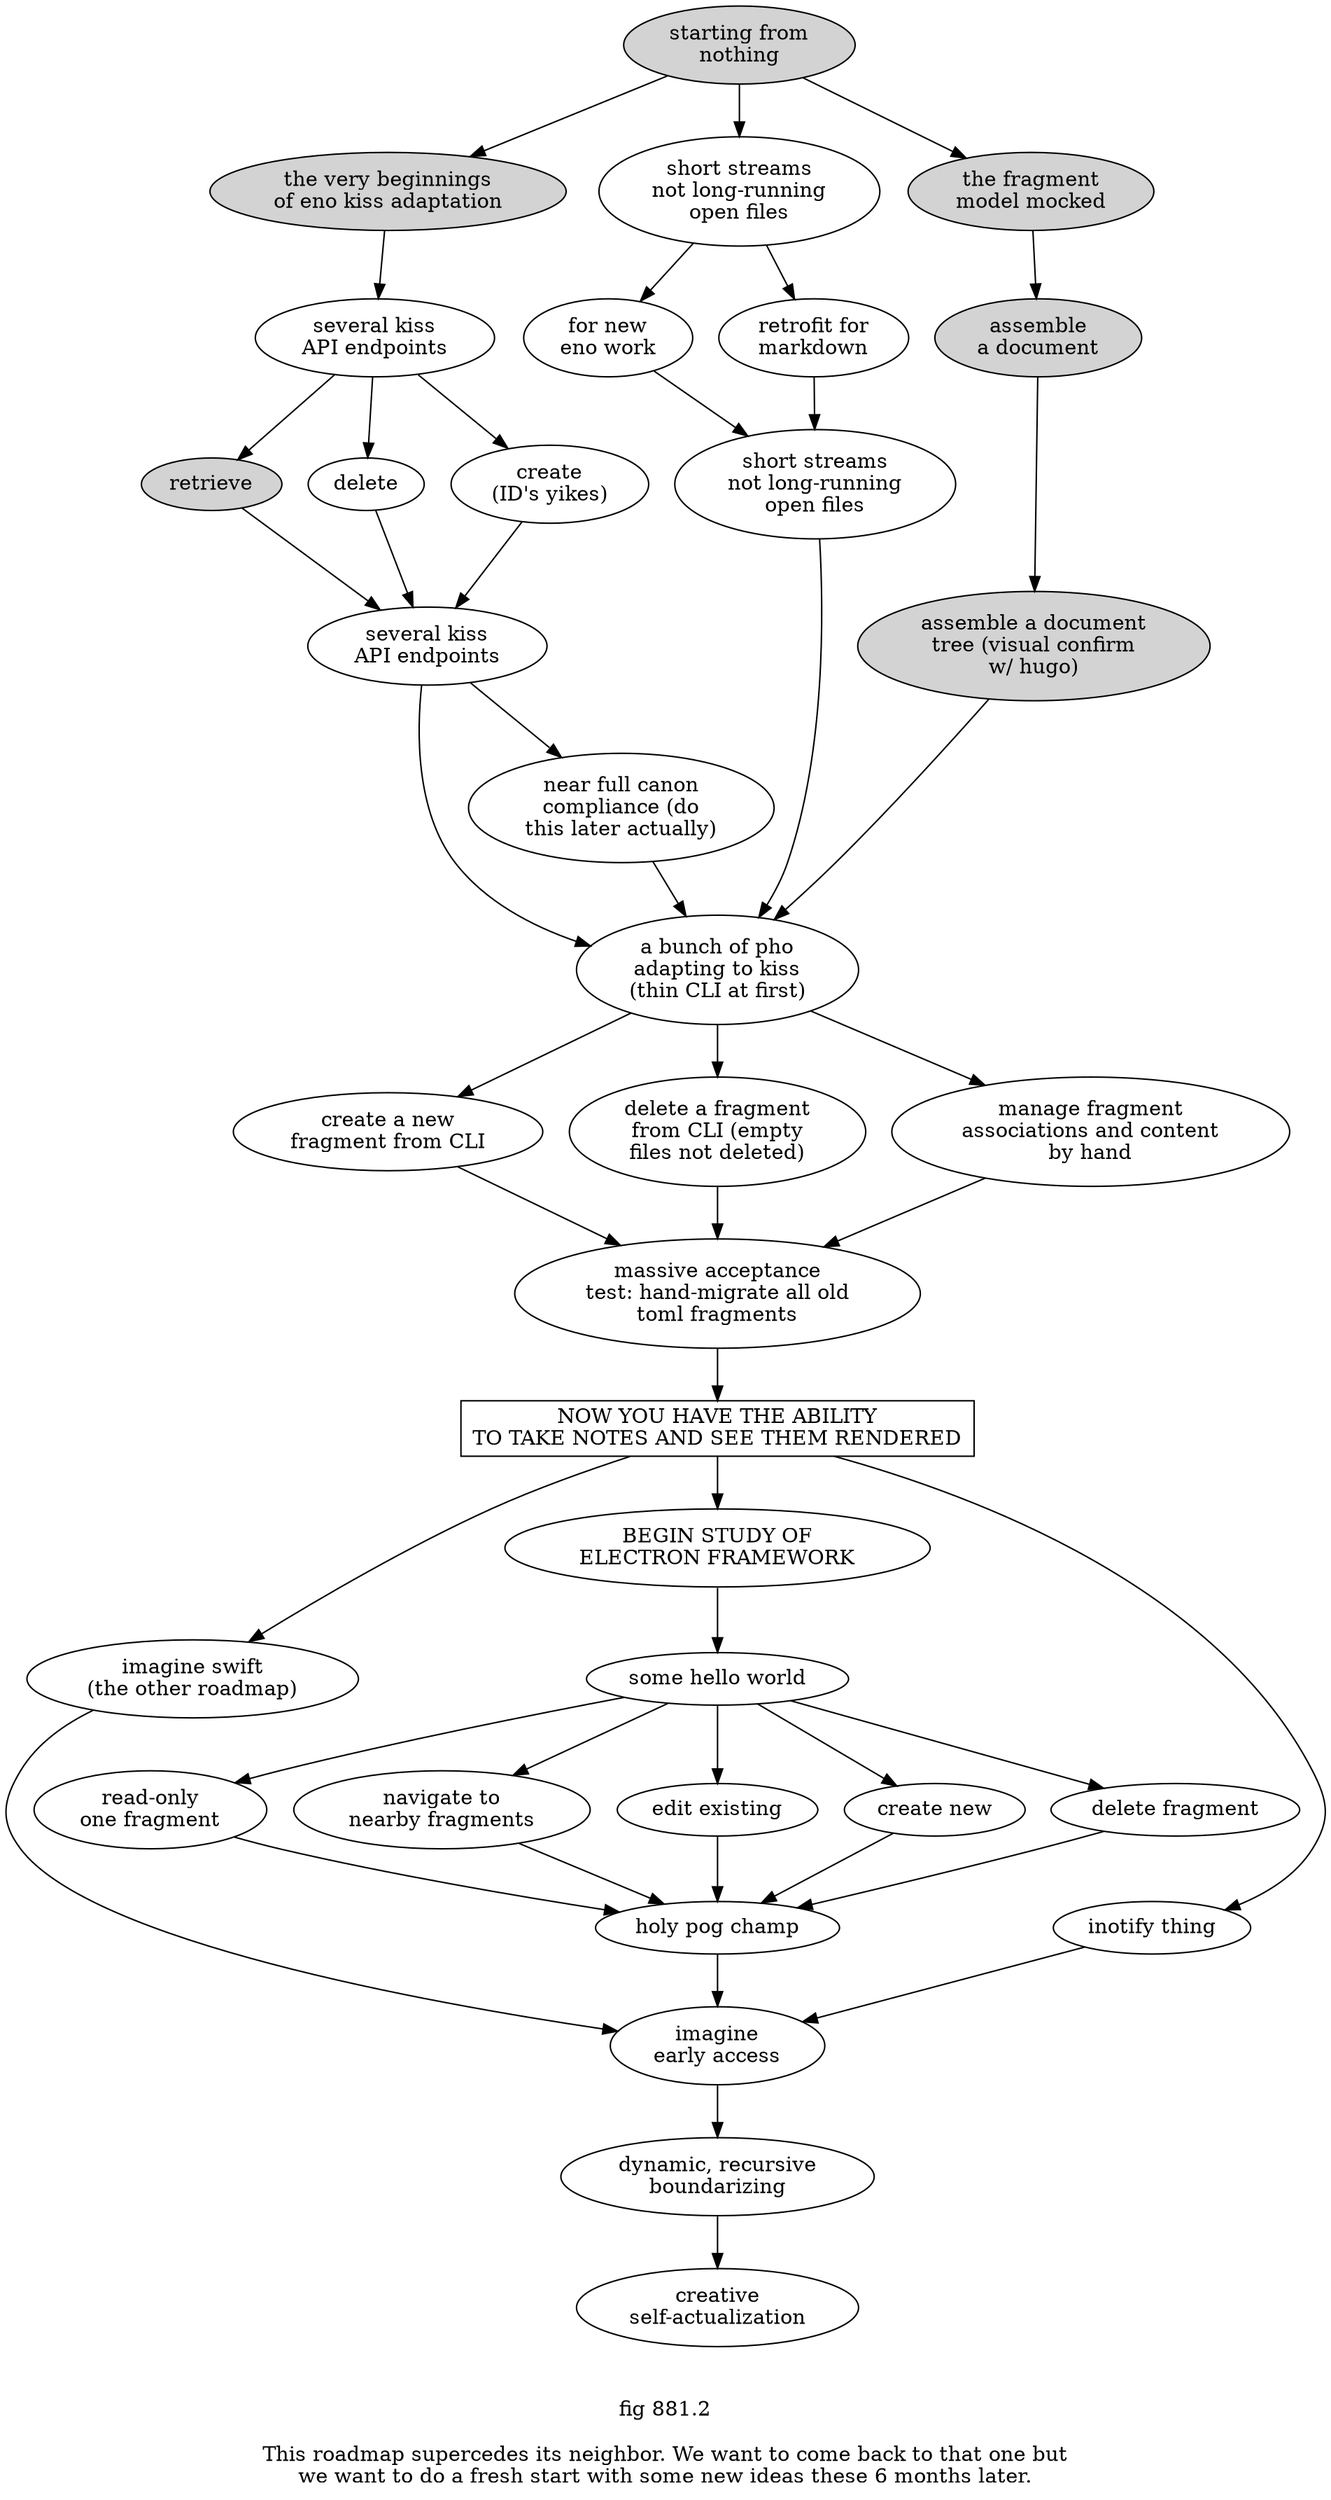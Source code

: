 digraph g {

/* rankdir=BT cool when you're close to finished */

10000[label="starting from\nnothing" style=filled]
10000->15000
10000->17000
10000->20000
15000[label="the very beginnings\nof eno kiss adaptation" style=filled]
15000->25000
17000[label="short streams\nnot long-running\nopen files"]
17000->17333
17000->17666
17333[label="for new\neno work"]
17333->17500
17666[label="retrofit for\nmarkdown"]
17666->17500
17500[label="short streams\nnot long-running\nopen files"]
17500->30000
20000[label="the fragment\nmodel mocked" style=filled]
20000->20333
20333[label="assemble\na document" style=filled]
20333->20666
20666[label="assemble a document\ntree (visual confirm\nw/ hugo)" style=filled]
20666->30000
25000[label="several kiss\nAPI endpoints"]
25000->25300
25000->25500
25000->25700
25300[label="retrieve" style=filled]
25300->25900
25500[label="delete"]
25500->25900
25700[label="create\n(ID's yikes)"]
25700->25900
25900[label="several kiss\nAPI endpoints"]
25900->30000
25900->26000
26000[label="near full canon\ncompliance (do\nthis later actually)"]
26000->30000
30000[label="a bunch of pho\nadapting to kiss\n(thin CLI at first)"]
30000->31300
30000->31500
30000->31700
31300[label="create a new\nfragment from CLI"]
31300->32500
31500[label="delete a fragment\nfrom CLI (empty\nfiles not deleted)"]
31500->32500
31700[label="manage fragment\nassociations and content\nby hand"]
31700->32500
32500[label="massive acceptance\ntest:\ hand-migrate all old\ntoml fragments"]
32500->35000
35000[shape=rect label="NOW YOU HAVE THE ABILITY
TO TAKE NOTES AND SEE THEM RENDERED"]
35000->36000
35000->36500
35000->39000
36000[label="imagine swift\n(the other roadmap)"]
36000->40000
36500[label="BEGIN STUDY OF\nELECTRON FRAMEWORK"]
36500->37000
37000[label="some hello world"]
37000->37300
37000->37500
37000->37700
37000->37750
37000->37800
37300[label="read-only\none fragment"]
37500[label="navigate to\nnearby fragments"]
37700[label="edit existing"]
37750[label="create new"]
37800[label="delete fragment"]
37300->38000
37500->38000
37700->38000
37750->38000
37800->38000
38000[label="holy pog champ"]
38000->40000
39000[label="inotify thing"]
39000->40000
40000[label="imagine\nearly access"]
40000->41000
41000[label="dynamic, recursive\nboundarizing"]
41000->50000
50000[label="creative\nself-actualization"]


label="

fig 881.2

This roadmap supercedes its neighbor. We want to come back to that one but
we want to do a fresh start with some new ideas these 6 months later.
"

}
/*
# #born.
*/
